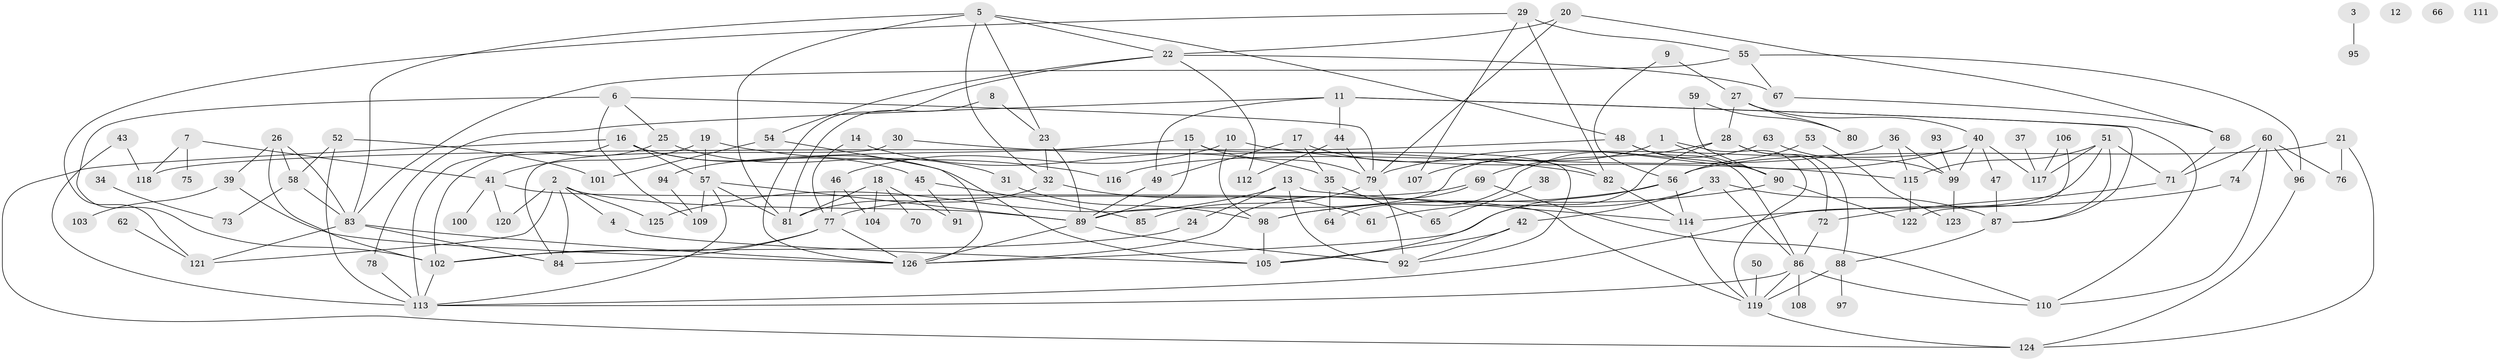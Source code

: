 // Generated by graph-tools (version 1.1) at 2025/13/03/09/25 04:13:14]
// undirected, 126 vertices, 208 edges
graph export_dot {
graph [start="1"]
  node [color=gray90,style=filled];
  1;
  2;
  3;
  4;
  5;
  6;
  7;
  8;
  9;
  10;
  11;
  12;
  13;
  14;
  15;
  16;
  17;
  18;
  19;
  20;
  21;
  22;
  23;
  24;
  25;
  26;
  27;
  28;
  29;
  30;
  31;
  32;
  33;
  34;
  35;
  36;
  37;
  38;
  39;
  40;
  41;
  42;
  43;
  44;
  45;
  46;
  47;
  48;
  49;
  50;
  51;
  52;
  53;
  54;
  55;
  56;
  57;
  58;
  59;
  60;
  61;
  62;
  63;
  64;
  65;
  66;
  67;
  68;
  69;
  70;
  71;
  72;
  73;
  74;
  75;
  76;
  77;
  78;
  79;
  80;
  81;
  82;
  83;
  84;
  85;
  86;
  87;
  88;
  89;
  90;
  91;
  92;
  93;
  94;
  95;
  96;
  97;
  98;
  99;
  100;
  101;
  102;
  103;
  104;
  105;
  106;
  107;
  108;
  109;
  110;
  111;
  112;
  113;
  114;
  115;
  116;
  117;
  118;
  119;
  120;
  121;
  122;
  123;
  124;
  125;
  126;
  1 -- 90;
  1 -- 107;
  1 -- 119;
  2 -- 4;
  2 -- 84;
  2 -- 89;
  2 -- 120;
  2 -- 121;
  2 -- 125;
  3 -- 95;
  4 -- 105;
  5 -- 22;
  5 -- 23;
  5 -- 32;
  5 -- 48;
  5 -- 81;
  5 -- 83;
  6 -- 25;
  6 -- 79;
  6 -- 102;
  6 -- 109;
  7 -- 41;
  7 -- 75;
  7 -- 118;
  8 -- 23;
  8 -- 81;
  9 -- 27;
  9 -- 56;
  10 -- 46;
  10 -- 98;
  10 -- 115;
  11 -- 44;
  11 -- 49;
  11 -- 78;
  11 -- 87;
  11 -- 110;
  13 -- 24;
  13 -- 92;
  13 -- 114;
  13 -- 125;
  14 -- 35;
  14 -- 77;
  15 -- 79;
  15 -- 89;
  15 -- 92;
  15 -- 94;
  16 -- 45;
  16 -- 57;
  16 -- 105;
  16 -- 113;
  16 -- 124;
  17 -- 35;
  17 -- 49;
  17 -- 82;
  18 -- 70;
  18 -- 81;
  18 -- 91;
  18 -- 104;
  19 -- 41;
  19 -- 57;
  19 -- 116;
  20 -- 22;
  20 -- 68;
  20 -- 79;
  21 -- 56;
  21 -- 76;
  21 -- 124;
  22 -- 54;
  22 -- 67;
  22 -- 112;
  22 -- 126;
  23 -- 32;
  23 -- 89;
  24 -- 102;
  25 -- 31;
  25 -- 102;
  26 -- 39;
  26 -- 58;
  26 -- 83;
  26 -- 102;
  27 -- 28;
  27 -- 40;
  27 -- 80;
  28 -- 69;
  28 -- 72;
  28 -- 88;
  28 -- 105;
  29 -- 55;
  29 -- 82;
  29 -- 107;
  29 -- 121;
  30 -- 82;
  30 -- 84;
  31 -- 98;
  32 -- 61;
  32 -- 81;
  33 -- 42;
  33 -- 61;
  33 -- 86;
  33 -- 87;
  34 -- 73;
  35 -- 64;
  35 -- 65;
  36 -- 99;
  36 -- 115;
  36 -- 116;
  37 -- 117;
  38 -- 65;
  39 -- 103;
  39 -- 126;
  40 -- 47;
  40 -- 79;
  40 -- 89;
  40 -- 99;
  40 -- 117;
  41 -- 100;
  41 -- 119;
  41 -- 120;
  42 -- 92;
  42 -- 105;
  43 -- 113;
  43 -- 118;
  44 -- 79;
  44 -- 112;
  45 -- 85;
  45 -- 91;
  46 -- 77;
  46 -- 104;
  47 -- 87;
  48 -- 86;
  48 -- 90;
  48 -- 118;
  49 -- 89;
  50 -- 119;
  51 -- 71;
  51 -- 87;
  51 -- 113;
  51 -- 115;
  51 -- 117;
  52 -- 58;
  52 -- 101;
  52 -- 113;
  53 -- 56;
  53 -- 123;
  54 -- 101;
  54 -- 126;
  55 -- 67;
  55 -- 83;
  55 -- 96;
  56 -- 98;
  56 -- 114;
  56 -- 126;
  57 -- 81;
  57 -- 89;
  57 -- 109;
  57 -- 113;
  58 -- 73;
  58 -- 83;
  59 -- 80;
  59 -- 90;
  60 -- 71;
  60 -- 74;
  60 -- 76;
  60 -- 96;
  60 -- 110;
  62 -- 121;
  63 -- 64;
  63 -- 99;
  67 -- 68;
  68 -- 71;
  69 -- 77;
  69 -- 110;
  69 -- 126;
  71 -- 72;
  72 -- 86;
  74 -- 114;
  77 -- 84;
  77 -- 102;
  77 -- 126;
  78 -- 113;
  79 -- 85;
  79 -- 92;
  82 -- 114;
  83 -- 84;
  83 -- 121;
  83 -- 126;
  86 -- 108;
  86 -- 110;
  86 -- 113;
  86 -- 119;
  87 -- 88;
  88 -- 97;
  88 -- 119;
  89 -- 92;
  89 -- 126;
  90 -- 98;
  90 -- 122;
  93 -- 99;
  94 -- 109;
  96 -- 124;
  98 -- 105;
  99 -- 123;
  102 -- 113;
  106 -- 117;
  106 -- 122;
  114 -- 119;
  115 -- 122;
  119 -- 124;
}
